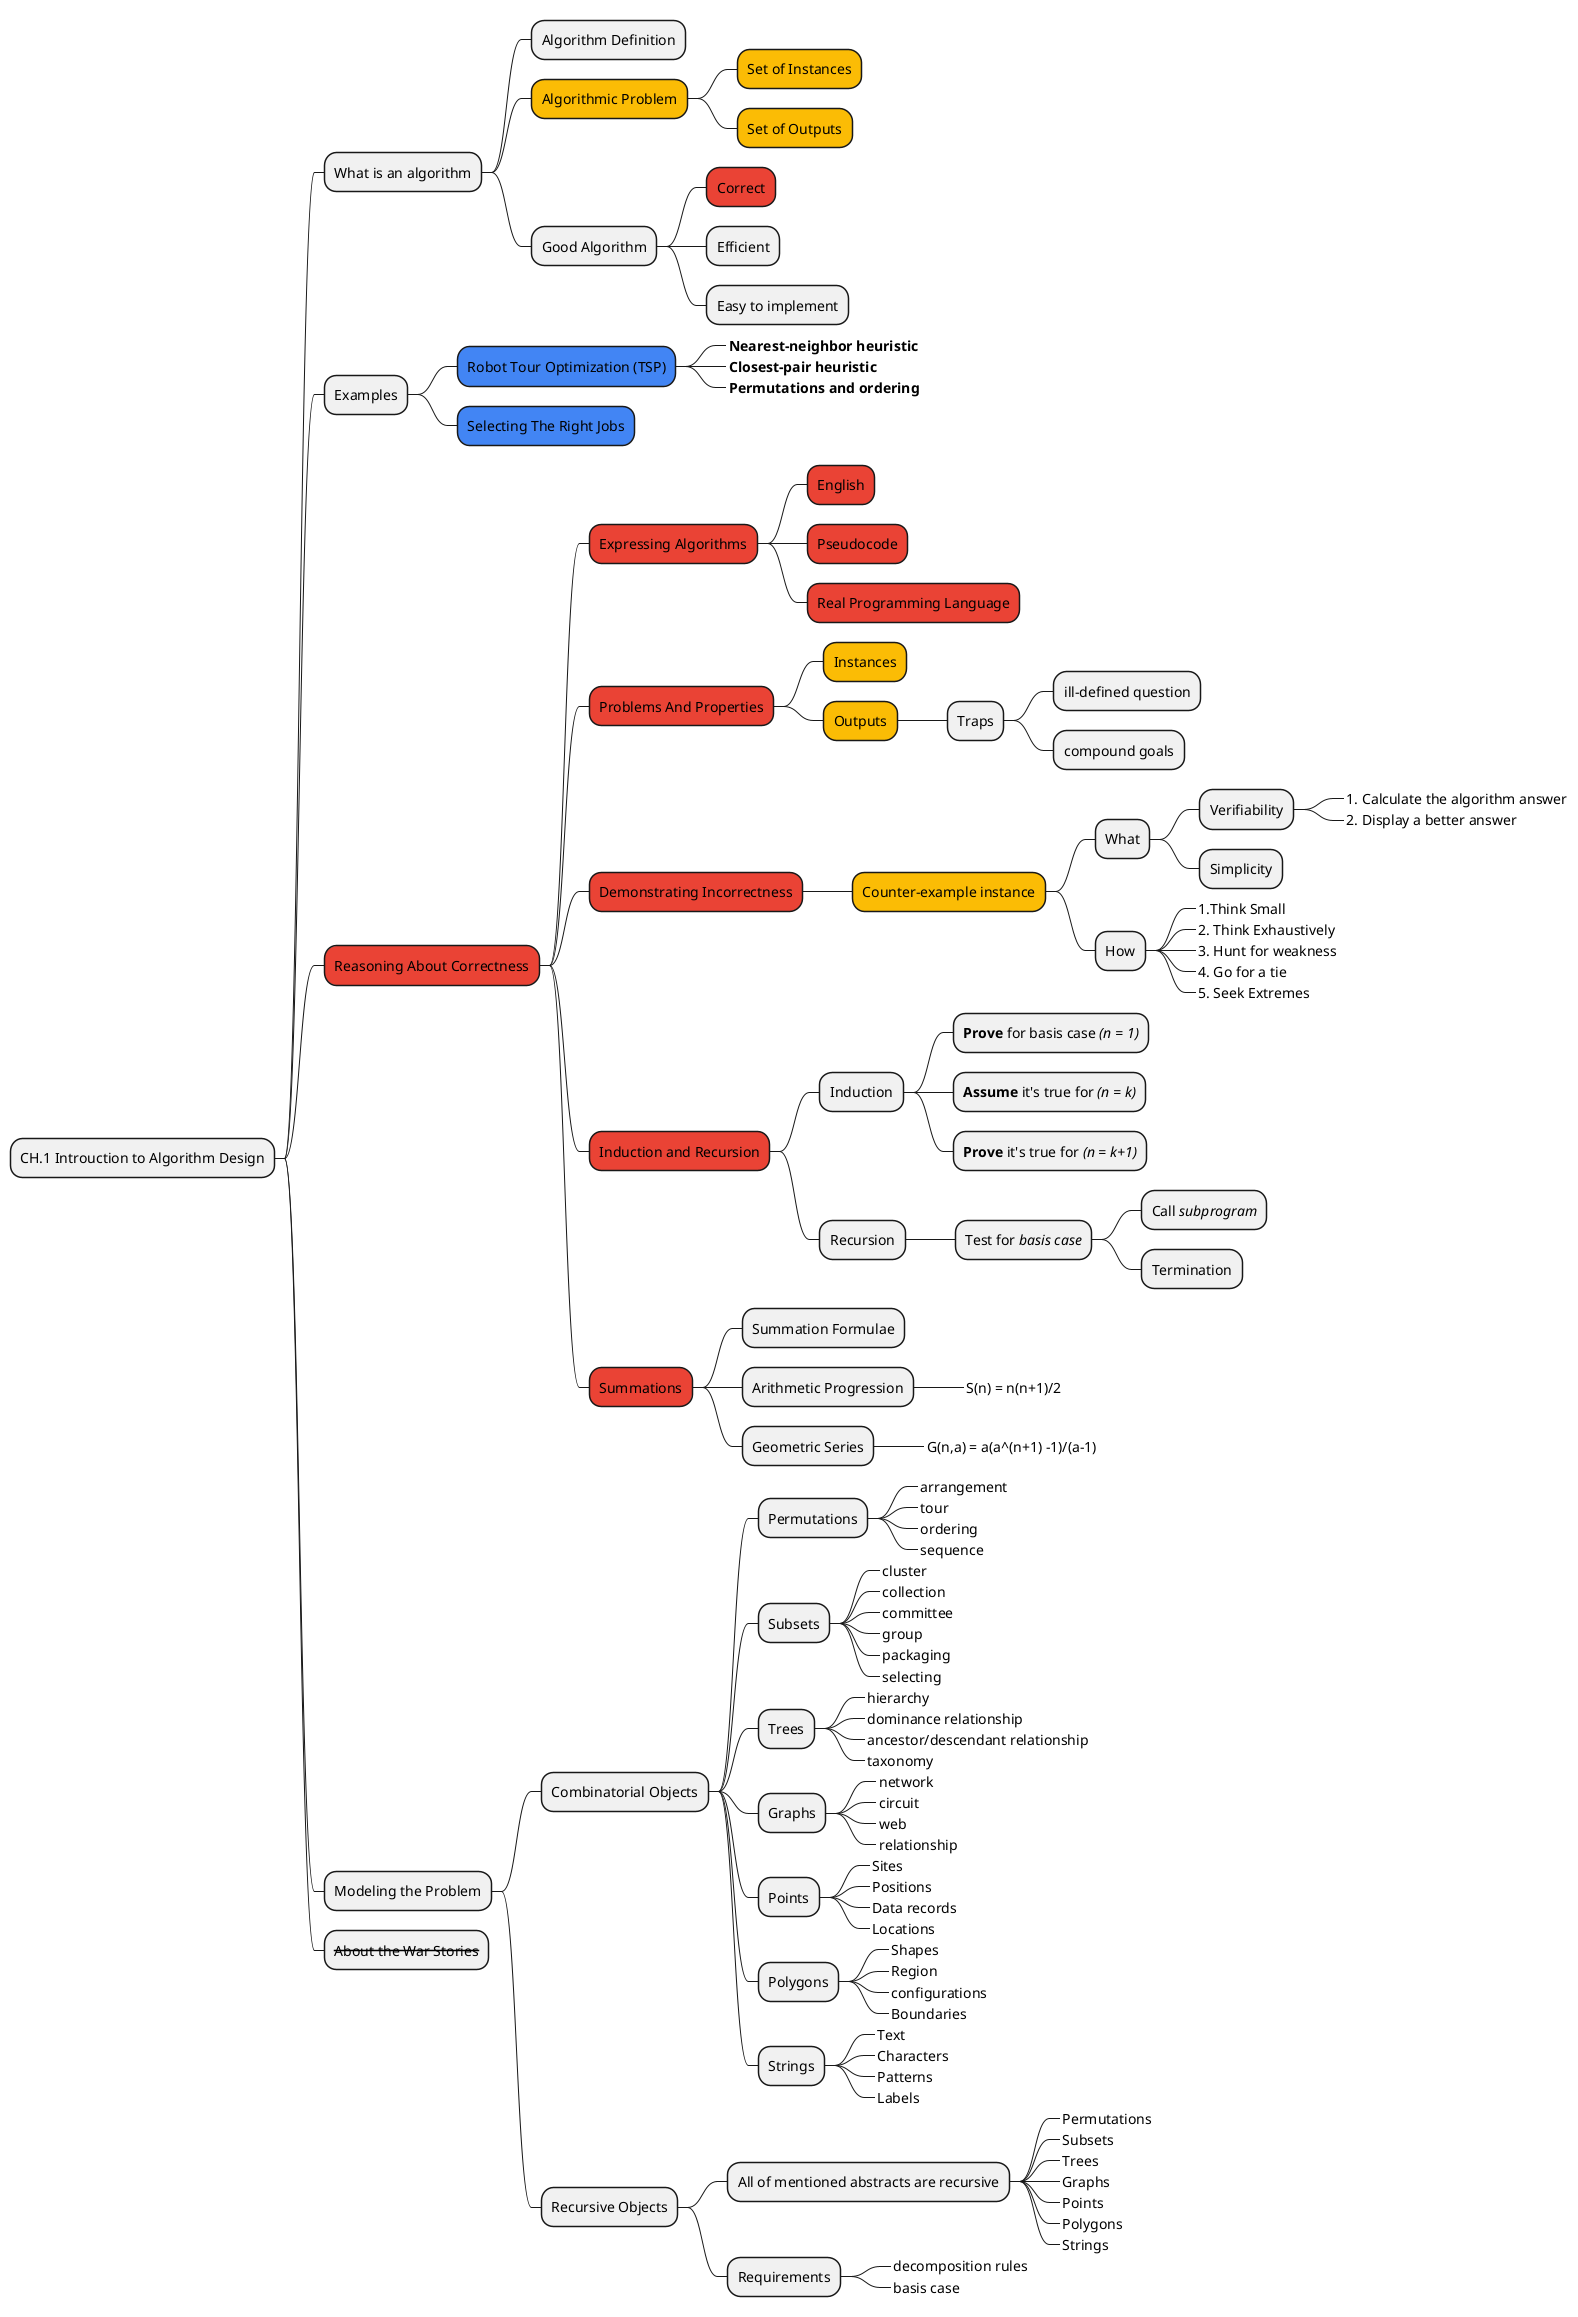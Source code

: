 # Color scheme
- Blue: [#4285F4]
- Red: [#EA4335]
- Orange: [#FBBC05]
- Green: [#34A853]

@startmindmap
* CH.1 Introuction to Algorithm Design
    ** What is an algorithm
        *** Algorithm Definition
        ***[#FBBC05] Algorithmic Problem
            ****[#FBBC05] Set of Instances
            ****[#FBBC05] Set of Outputs
        *** Good Algorithm
            ****[#EA4335] Correct
            **** Efficient
            **** Easy to implement
    ** Examples
        ***[#4285F4] Robot Tour Optimization (TSP)
            ****_ <b>Nearest-neighbor heuristic</b>
            ****_ <b>Closest-pair heuristic</b>
            ****_ <b>Permutations and ordering</b>
        ***[#4285F4] Selecting The Right Jobs
    **[#EA4335] Reasoning About Correctness
        ***[#EA4335] Expressing Algorithms
            ****[#EA4335] English
            ****[#EA4335] Pseudocode
            ****[#EA4335] Real Programming Language
        ***[#EA4335] Problems And Properties
            ****[#FBBC05] Instances
            ****[#FBBC05] Outputs
                ***** Traps
                    ****** ill-defined question
                    ****** compound goals
        ***[#EA4335] Demonstrating Incorrectness
            ****[#FBBC05] Counter-example instance
                ***** What
                    ****** Verifiability
                        *******_ 1. Calculate the algorithm answer
                        *******_ 2. Display a better answer
                    ****** Simplicity
                ***** How
                    ******_ 1.Think Small
                    ******_ 2. Think Exhaustively
                    ******_ 3. Hunt for weakness
                    ******_ 4. Go for a tie
                    ******_ 5. Seek Extremes
        ***[#EA4335] Induction and Recursion
           **** Induction
               ***** <b>Prove</b> for basis case <i>(n = 1)</i>
               ***** <b>Assume</b> it's true for <i>(n = k)</i>
               ***** <b>Prove</b> it's true for <i>(n = k+1)</i>
           **** Recursion
               ***** Test for <i>basis case</i>
                ****** Call <i>subprogram</i>
                ****** Termination
        ***[#EA4335] Summations
            **** Summation Formulae
            **** Arithmetic Progression
                *****_ S(n) = n(n+1)/2
            **** Geometric Series
                *****_ G(n,a) = a(a^(n+1) -1)/(a-1)
    ** Modeling the Problem
        *** Combinatorial Objects
            **** Permutations
                *****_ arrangement
                *****_ tour
                *****_ ordering
                *****_ sequence
            **** Subsets
                *****_ cluster
                *****_ collection
                *****_ committee
                *****_ group
                *****_ packaging
                *****_ selecting
            **** Trees
                *****_ hierarchy
                *****_ dominance relationship
                *****_ ancestor/descendant relationship
                *****_ taxonomy
            **** Graphs
                *****_ network
                *****_ circuit
                *****_ web
                *****_ relationship
            **** Points
                *****_ Sites
                *****_ Positions
                *****_ Data records
                *****_ Locations
            **** Polygons
                *****_ Shapes
                *****_ Region
                *****_ configurations
                *****_ Boundaries
            **** Strings
                 *****_ Text
                 *****_ Characters
                 *****_ Patterns
                 *****_ Labels
        *** Recursive Objects
            **** All of mentioned abstracts are recursive
                *****_ Permutations
                *****_ Subsets
                *****_ Trees
                *****_ Graphs
                *****_ Points
                *****_ Polygons
                *****_ Strings
            **** Requirements
                *****_ decomposition rules
                *****_ basis case
    ** <s>About the War Stories</s>
@endmindmap